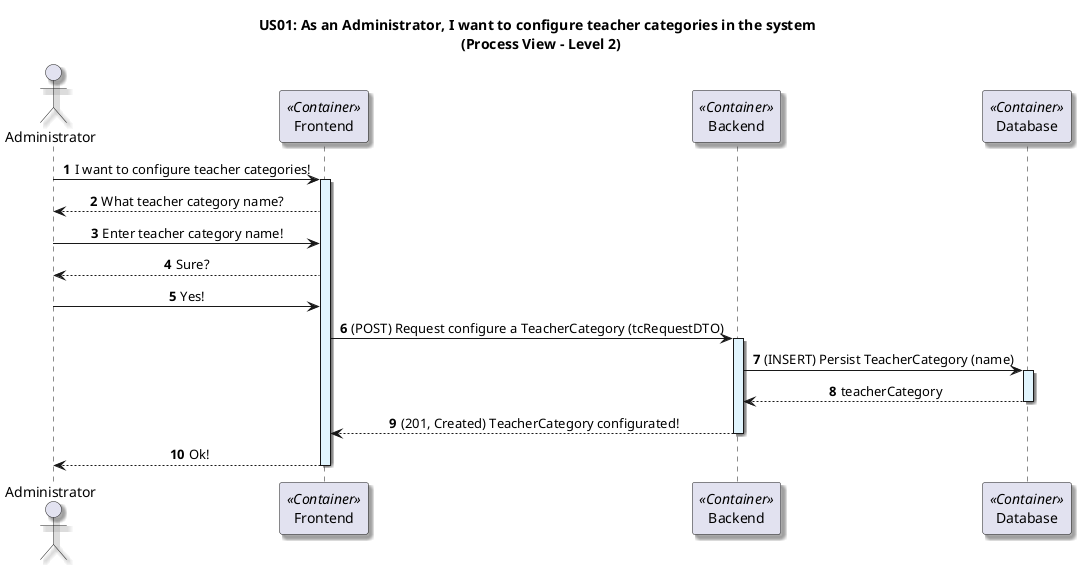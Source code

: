 @startuml

title US01: As an Administrator, I want to configure teacher categories in the system \n (Process View - Level 2)

skinparam componentStyle component
skinparam defaultTextAlignment center
skinparam shadowing true

autonumber

actor Administrator as admin

participant "Frontend" as frontend <<Container>>
participant "Backend" as backend <<Container>>
participant "Database" as db <<Container>>

admin -> frontend: I want to configure teacher categories!
activate frontend #E1F5FE

frontend --> admin: What teacher category name?

admin -> frontend: Enter teacher category name!

frontend --> admin: Sure?

admin -> frontend: Yes!

frontend -> backend: (POST) Request configure a TeacherCategory (tcRequestDTO)
activate backend #E1F5FE

backend -> db: (INSERT) Persist TeacherCategory (name)
activate db #E1F5FE

db --> backend: teacherCategory
deactivate db

backend --> frontend: (201, Created) TeacherCategory configurated!
deactivate backend

frontend --> admin: Ok!
deactivate frontend

@enduml